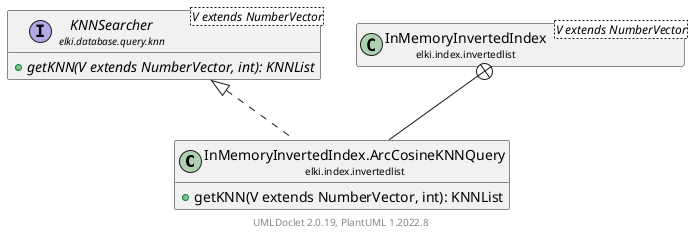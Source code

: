 @startuml
    remove .*\.(Instance|Par|Parameterizer|Factory)$
    set namespaceSeparator none
    hide empty fields
    hide empty methods

    class "<size:14>InMemoryInvertedIndex.ArcCosineKNNQuery\n<size:10>elki.index.invertedlist" as elki.index.invertedlist.InMemoryInvertedIndex.ArcCosineKNNQuery [[InMemoryInvertedIndex.ArcCosineKNNQuery.html]] {
        +getKNN(V extends NumberVector, int): KNNList
    }

    interface "<size:14>KNNSearcher\n<size:10>elki.database.query.knn" as elki.database.query.knn.KNNSearcher<V extends NumberVector> [[../../database/query/knn/KNNSearcher.html]] {
        {abstract} +getKNN(V extends NumberVector, int): KNNList
    }
    class "<size:14>InMemoryInvertedIndex\n<size:10>elki.index.invertedlist" as elki.index.invertedlist.InMemoryInvertedIndex<V extends NumberVector> [[InMemoryInvertedIndex.html]]

    elki.database.query.knn.KNNSearcher <|.. elki.index.invertedlist.InMemoryInvertedIndex.ArcCosineKNNQuery
    elki.index.invertedlist.InMemoryInvertedIndex +-- elki.index.invertedlist.InMemoryInvertedIndex.ArcCosineKNNQuery

    center footer UMLDoclet 2.0.19, PlantUML 1.2022.8
@enduml
